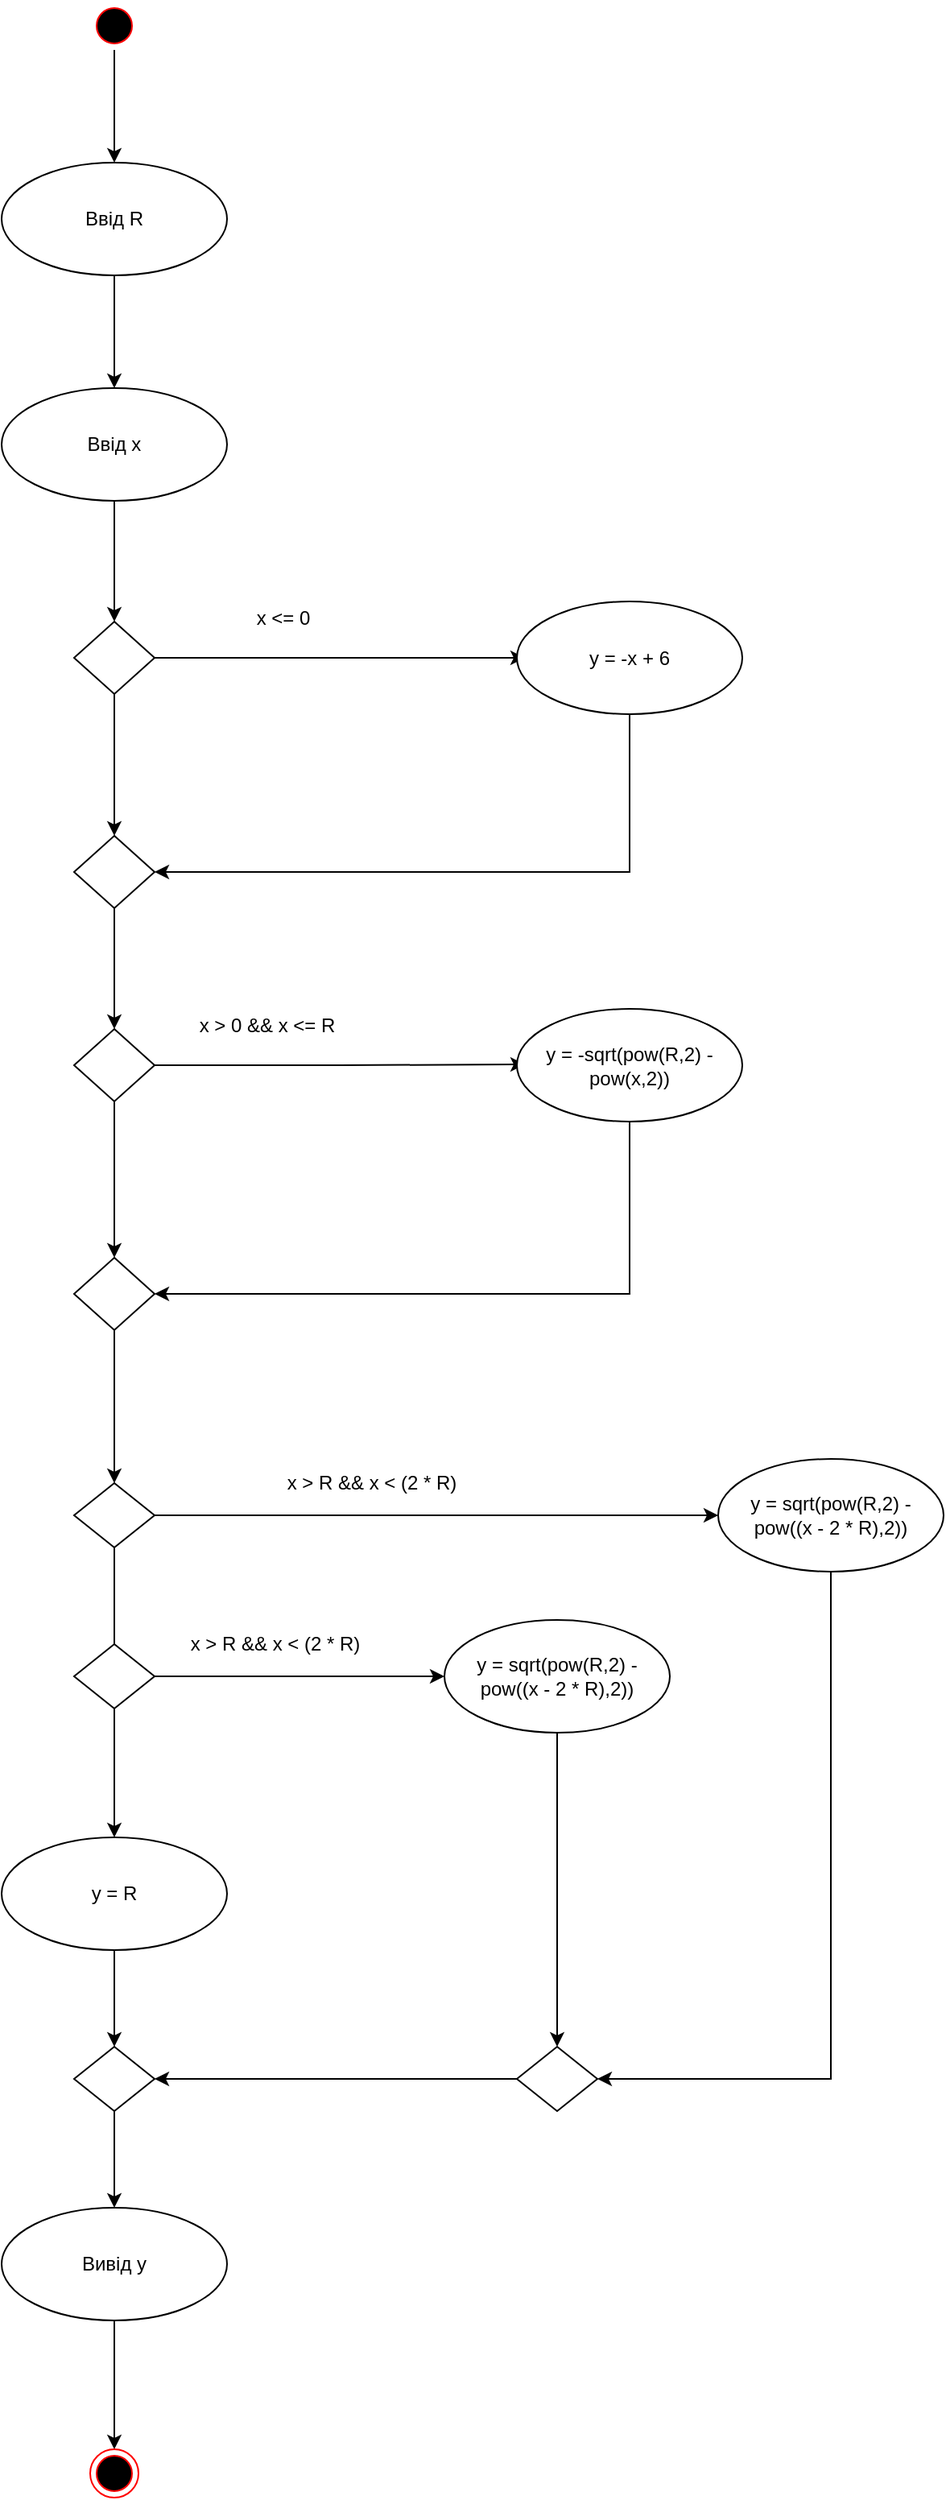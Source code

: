 <mxfile version="13.9.9" type="device"><diagram id="fRpbFW8tIJP6uSnReIWh" name="Page-1"><mxGraphModel dx="1038" dy="607" grid="1" gridSize="10" guides="1" tooltips="1" connect="1" arrows="1" fold="1" page="1" pageScale="1" pageWidth="850" pageHeight="1100" math="0" shadow="0"><root><mxCell id="0"/><mxCell id="1" parent="0"/><mxCell id="Yoc7W-kg2ZBhKwNqIMlI-5" style="edgeStyle=orthogonalEdgeStyle;rounded=0;orthogonalLoop=1;jettySize=auto;html=1;exitX=0.5;exitY=1;exitDx=0;exitDy=0;" edge="1" parent="1" source="Yoc7W-kg2ZBhKwNqIMlI-3" target="Yoc7W-kg2ZBhKwNqIMlI-6"><mxGeometry relative="1" as="geometry"><mxPoint x="105" y="100" as="targetPoint"/></mxGeometry></mxCell><mxCell id="Yoc7W-kg2ZBhKwNqIMlI-3" value="" style="ellipse;html=1;shape=startState;fillColor=#000000;strokeColor=#ff0000;" vertex="1" parent="1"><mxGeometry x="90" y="10" width="30" height="30" as="geometry"/></mxCell><mxCell id="Yoc7W-kg2ZBhKwNqIMlI-8" value="" style="edgeStyle=orthogonalEdgeStyle;rounded=0;orthogonalLoop=1;jettySize=auto;html=1;" edge="1" parent="1" source="Yoc7W-kg2ZBhKwNqIMlI-6" target="Yoc7W-kg2ZBhKwNqIMlI-7"><mxGeometry relative="1" as="geometry"/></mxCell><mxCell id="Yoc7W-kg2ZBhKwNqIMlI-6" value="Ввід R" style="ellipse;whiteSpace=wrap;html=1;" vertex="1" parent="1"><mxGeometry x="35" y="110" width="140" height="70" as="geometry"/></mxCell><mxCell id="Yoc7W-kg2ZBhKwNqIMlI-10" value="" style="edgeStyle=orthogonalEdgeStyle;rounded=0;orthogonalLoop=1;jettySize=auto;html=1;" edge="1" parent="1" source="Yoc7W-kg2ZBhKwNqIMlI-7" target="Yoc7W-kg2ZBhKwNqIMlI-9"><mxGeometry relative="1" as="geometry"><Array as="points"><mxPoint x="105" y="390"/><mxPoint x="105" y="390"/></Array></mxGeometry></mxCell><mxCell id="Yoc7W-kg2ZBhKwNqIMlI-7" value="Ввід x" style="ellipse;whiteSpace=wrap;html=1;" vertex="1" parent="1"><mxGeometry x="35" y="250" width="140" height="70" as="geometry"/></mxCell><mxCell id="Yoc7W-kg2ZBhKwNqIMlI-12" value="" style="edgeStyle=orthogonalEdgeStyle;rounded=0;orthogonalLoop=1;jettySize=auto;html=1;" edge="1" parent="1" source="Yoc7W-kg2ZBhKwNqIMlI-9"><mxGeometry relative="1" as="geometry"><mxPoint x="360" y="417.5" as="targetPoint"/></mxGeometry></mxCell><mxCell id="Yoc7W-kg2ZBhKwNqIMlI-9" value="" style="rhombus;whiteSpace=wrap;html=1;" vertex="1" parent="1"><mxGeometry x="80" y="395" width="50" height="45" as="geometry"/></mxCell><mxCell id="Yoc7W-kg2ZBhKwNqIMlI-17" style="edgeStyle=orthogonalEdgeStyle;rounded=0;orthogonalLoop=1;jettySize=auto;html=1;exitX=0.5;exitY=1;exitDx=0;exitDy=0;entryX=1;entryY=0.5;entryDx=0;entryDy=0;" edge="1" parent="1" source="Yoc7W-kg2ZBhKwNqIMlI-13" target="Yoc7W-kg2ZBhKwNqIMlI-16"><mxGeometry relative="1" as="geometry"/></mxCell><mxCell id="Yoc7W-kg2ZBhKwNqIMlI-13" value="y = -x + 6" style="ellipse;whiteSpace=wrap;html=1;" vertex="1" parent="1"><mxGeometry x="355" y="382.5" width="140" height="70" as="geometry"/></mxCell><mxCell id="Yoc7W-kg2ZBhKwNqIMlI-14" value="x &lt;= 0" style="text;html=1;strokeColor=none;fillColor=none;align=center;verticalAlign=middle;whiteSpace=wrap;rounded=0;" vertex="1" parent="1"><mxGeometry x="190" y="382.5" width="40" height="20" as="geometry"/></mxCell><mxCell id="Yoc7W-kg2ZBhKwNqIMlI-15" value="" style="edgeStyle=orthogonalEdgeStyle;rounded=0;orthogonalLoop=1;jettySize=auto;html=1;exitX=0.5;exitY=1;exitDx=0;exitDy=0;" edge="1" target="Yoc7W-kg2ZBhKwNqIMlI-16" parent="1" source="Yoc7W-kg2ZBhKwNqIMlI-9"><mxGeometry relative="1" as="geometry"><mxPoint x="105" y="470" as="sourcePoint"/></mxGeometry></mxCell><mxCell id="Yoc7W-kg2ZBhKwNqIMlI-16" value="" style="rhombus;whiteSpace=wrap;html=1;" vertex="1" parent="1"><mxGeometry x="80" y="528" width="50" height="45" as="geometry"/></mxCell><mxCell id="Yoc7W-kg2ZBhKwNqIMlI-18" value="" style="edgeStyle=orthogonalEdgeStyle;rounded=0;orthogonalLoop=1;jettySize=auto;html=1;exitX=0.5;exitY=1;exitDx=0;exitDy=0;" edge="1" target="Yoc7W-kg2ZBhKwNqIMlI-19" parent="1" source="Yoc7W-kg2ZBhKwNqIMlI-16"><mxGeometry relative="1" as="geometry"><mxPoint x="105" y="573" as="sourcePoint"/></mxGeometry></mxCell><mxCell id="Yoc7W-kg2ZBhKwNqIMlI-19" value="" style="rhombus;whiteSpace=wrap;html=1;" vertex="1" parent="1"><mxGeometry x="80" y="648" width="50" height="45" as="geometry"/></mxCell><mxCell id="Yoc7W-kg2ZBhKwNqIMlI-20" value="" style="edgeStyle=orthogonalEdgeStyle;rounded=0;orthogonalLoop=1;jettySize=auto;html=1;exitX=1;exitY=0.5;exitDx=0;exitDy=0;" edge="1" parent="1" source="Yoc7W-kg2ZBhKwNqIMlI-19"><mxGeometry relative="1" as="geometry"><mxPoint x="130" y="670.5" as="sourcePoint"/><mxPoint x="360" y="670" as="targetPoint"/><Array as="points"><mxPoint x="245" y="671"/></Array></mxGeometry></mxCell><mxCell id="Yoc7W-kg2ZBhKwNqIMlI-25" style="edgeStyle=orthogonalEdgeStyle;rounded=0;orthogonalLoop=1;jettySize=auto;html=1;exitX=0.5;exitY=1;exitDx=0;exitDy=0;entryX=1;entryY=0.5;entryDx=0;entryDy=0;" edge="1" parent="1" source="Yoc7W-kg2ZBhKwNqIMlI-21" target="Yoc7W-kg2ZBhKwNqIMlI-24"><mxGeometry relative="1" as="geometry"/></mxCell><mxCell id="Yoc7W-kg2ZBhKwNqIMlI-21" value="y = -sqrt(pow(R,2) - pow(x,2))" style="ellipse;whiteSpace=wrap;html=1;" vertex="1" parent="1"><mxGeometry x="355" y="635.5" width="140" height="70" as="geometry"/></mxCell><mxCell id="Yoc7W-kg2ZBhKwNqIMlI-22" value="x &gt; 0 &amp;&amp; x &lt;= R" style="text;html=1;strokeColor=none;fillColor=none;align=center;verticalAlign=middle;whiteSpace=wrap;rounded=0;" vertex="1" parent="1"><mxGeometry x="150" y="635.5" width="100" height="20" as="geometry"/></mxCell><mxCell id="Yoc7W-kg2ZBhKwNqIMlI-23" value="" style="edgeStyle=orthogonalEdgeStyle;rounded=0;orthogonalLoop=1;jettySize=auto;html=1;exitX=0.5;exitY=1;exitDx=0;exitDy=0;" edge="1" target="Yoc7W-kg2ZBhKwNqIMlI-24" parent="1" source="Yoc7W-kg2ZBhKwNqIMlI-19"><mxGeometry relative="1" as="geometry"><mxPoint x="105" y="710" as="sourcePoint"/><Array as="points"/></mxGeometry></mxCell><mxCell id="Yoc7W-kg2ZBhKwNqIMlI-24" value="" style="rhombus;whiteSpace=wrap;html=1;" vertex="1" parent="1"><mxGeometry x="80" y="790" width="50" height="45" as="geometry"/></mxCell><mxCell id="Yoc7W-kg2ZBhKwNqIMlI-26" value="" style="edgeStyle=orthogonalEdgeStyle;rounded=0;orthogonalLoop=1;jettySize=auto;html=1;exitX=0.5;exitY=1;exitDx=0;exitDy=0;" edge="1" target="Yoc7W-kg2ZBhKwNqIMlI-27" parent="1" source="Yoc7W-kg2ZBhKwNqIMlI-24"><mxGeometry relative="1" as="geometry"><mxPoint x="105" y="860" as="sourcePoint"/><Array as="points"/></mxGeometry></mxCell><mxCell id="Yoc7W-kg2ZBhKwNqIMlI-33" value="" style="edgeStyle=orthogonalEdgeStyle;rounded=0;orthogonalLoop=1;jettySize=auto;html=1;entryX=0;entryY=0.5;entryDx=0;entryDy=0;" edge="1" parent="1" source="Yoc7W-kg2ZBhKwNqIMlI-27" target="Yoc7W-kg2ZBhKwNqIMlI-30"><mxGeometry relative="1" as="geometry"/></mxCell><mxCell id="Yoc7W-kg2ZBhKwNqIMlI-34" style="edgeStyle=orthogonalEdgeStyle;rounded=0;orthogonalLoop=1;jettySize=auto;html=1;exitX=0.5;exitY=1;exitDx=0;exitDy=0;" edge="1" parent="1" source="Yoc7W-kg2ZBhKwNqIMlI-27"><mxGeometry relative="1" as="geometry"><mxPoint x="105" y="1070" as="targetPoint"/></mxGeometry></mxCell><mxCell id="Yoc7W-kg2ZBhKwNqIMlI-27" value="" style="rhombus;whiteSpace=wrap;html=1;" vertex="1" parent="1"><mxGeometry x="80" y="930" width="50" height="40" as="geometry"/></mxCell><mxCell id="Yoc7W-kg2ZBhKwNqIMlI-47" style="edgeStyle=orthogonalEdgeStyle;rounded=0;orthogonalLoop=1;jettySize=auto;html=1;exitX=0.5;exitY=1;exitDx=0;exitDy=0;entryX=1;entryY=0.5;entryDx=0;entryDy=0;" edge="1" parent="1" source="Yoc7W-kg2ZBhKwNqIMlI-30" target="Yoc7W-kg2ZBhKwNqIMlI-43"><mxGeometry relative="1" as="geometry"/></mxCell><mxCell id="Yoc7W-kg2ZBhKwNqIMlI-30" value="y = sqrt(pow(R,2) - pow((x - 2 * R),2))" style="ellipse;whiteSpace=wrap;html=1;" vertex="1" parent="1"><mxGeometry x="480" y="915" width="140" height="70" as="geometry"/></mxCell><mxCell id="Yoc7W-kg2ZBhKwNqIMlI-31" value="x &amp;gt; R &amp;amp;&amp;amp; x &amp;lt; (2 * R)" style="text;html=1;strokeColor=none;fillColor=none;align=center;verticalAlign=middle;whiteSpace=wrap;rounded=0;" vertex="1" parent="1"><mxGeometry x="210" y="920" width="110" height="20" as="geometry"/></mxCell><mxCell id="Yoc7W-kg2ZBhKwNqIMlI-40" style="edgeStyle=orthogonalEdgeStyle;rounded=0;orthogonalLoop=1;jettySize=auto;html=1;exitX=0.5;exitY=1;exitDx=0;exitDy=0;" edge="1" parent="1" source="Yoc7W-kg2ZBhKwNqIMlI-35"><mxGeometry relative="1" as="geometry"><mxPoint x="105" y="1150" as="targetPoint"/></mxGeometry></mxCell><mxCell id="Yoc7W-kg2ZBhKwNqIMlI-35" value="" style="rhombus;whiteSpace=wrap;html=1;" vertex="1" parent="1"><mxGeometry x="80" y="1030" width="50" height="40" as="geometry"/></mxCell><mxCell id="Yoc7W-kg2ZBhKwNqIMlI-37" value="" style="edgeStyle=orthogonalEdgeStyle;rounded=0;orthogonalLoop=1;jettySize=auto;html=1;entryX=0;entryY=0.5;entryDx=0;entryDy=0;exitX=1;exitY=0.5;exitDx=0;exitDy=0;" edge="1" target="Yoc7W-kg2ZBhKwNqIMlI-38" parent="1" source="Yoc7W-kg2ZBhKwNqIMlI-35"><mxGeometry relative="1" as="geometry"><mxPoint x="150" y="1050" as="sourcePoint"/><Array as="points"/></mxGeometry></mxCell><mxCell id="Yoc7W-kg2ZBhKwNqIMlI-42" style="edgeStyle=orthogonalEdgeStyle;rounded=0;orthogonalLoop=1;jettySize=auto;html=1;exitX=0.5;exitY=1;exitDx=0;exitDy=0;entryX=0.5;entryY=0;entryDx=0;entryDy=0;" edge="1" parent="1" source="Yoc7W-kg2ZBhKwNqIMlI-38" target="Yoc7W-kg2ZBhKwNqIMlI-43"><mxGeometry relative="1" as="geometry"><mxPoint x="380" y="1280" as="targetPoint"/></mxGeometry></mxCell><mxCell id="Yoc7W-kg2ZBhKwNqIMlI-38" value="y = sqrt(pow(R,2) - pow((x - 2 * R),2))" style="ellipse;whiteSpace=wrap;html=1;" vertex="1" parent="1"><mxGeometry x="310" y="1015" width="140" height="70" as="geometry"/></mxCell><mxCell id="Yoc7W-kg2ZBhKwNqIMlI-39" value="x &amp;gt; R &amp;amp;&amp;amp; x &amp;lt; (2 * R)" style="text;html=1;strokeColor=none;fillColor=none;align=center;verticalAlign=middle;whiteSpace=wrap;rounded=0;" vertex="1" parent="1"><mxGeometry x="150" y="1020" width="110" height="20" as="geometry"/></mxCell><mxCell id="Yoc7W-kg2ZBhKwNqIMlI-45" style="edgeStyle=orthogonalEdgeStyle;rounded=0;orthogonalLoop=1;jettySize=auto;html=1;exitX=0.5;exitY=1;exitDx=0;exitDy=0;entryX=0.5;entryY=0;entryDx=0;entryDy=0;" edge="1" parent="1" source="Yoc7W-kg2ZBhKwNqIMlI-41" target="Yoc7W-kg2ZBhKwNqIMlI-44"><mxGeometry relative="1" as="geometry"/></mxCell><mxCell id="Yoc7W-kg2ZBhKwNqIMlI-41" value="y = R" style="ellipse;whiteSpace=wrap;html=1;" vertex="1" parent="1"><mxGeometry x="35" y="1150" width="140" height="70" as="geometry"/></mxCell><mxCell id="Yoc7W-kg2ZBhKwNqIMlI-46" style="edgeStyle=orthogonalEdgeStyle;rounded=0;orthogonalLoop=1;jettySize=auto;html=1;entryX=1;entryY=0.5;entryDx=0;entryDy=0;" edge="1" parent="1" source="Yoc7W-kg2ZBhKwNqIMlI-43" target="Yoc7W-kg2ZBhKwNqIMlI-44"><mxGeometry relative="1" as="geometry"/></mxCell><mxCell id="Yoc7W-kg2ZBhKwNqIMlI-43" value="" style="rhombus;whiteSpace=wrap;html=1;" vertex="1" parent="1"><mxGeometry x="355" y="1280" width="50" height="40" as="geometry"/></mxCell><mxCell id="Yoc7W-kg2ZBhKwNqIMlI-49" value="" style="edgeStyle=orthogonalEdgeStyle;rounded=0;orthogonalLoop=1;jettySize=auto;html=1;" edge="1" parent="1" source="Yoc7W-kg2ZBhKwNqIMlI-44"><mxGeometry relative="1" as="geometry"><mxPoint x="105" y="1380" as="targetPoint"/></mxGeometry></mxCell><mxCell id="Yoc7W-kg2ZBhKwNqIMlI-44" value="" style="rhombus;whiteSpace=wrap;html=1;" vertex="1" parent="1"><mxGeometry x="80" y="1280" width="50" height="40" as="geometry"/></mxCell><mxCell id="Yoc7W-kg2ZBhKwNqIMlI-52" style="edgeStyle=orthogonalEdgeStyle;rounded=0;orthogonalLoop=1;jettySize=auto;html=1;exitX=0.5;exitY=1;exitDx=0;exitDy=0;entryX=0.5;entryY=0;entryDx=0;entryDy=0;" edge="1" parent="1" source="Yoc7W-kg2ZBhKwNqIMlI-50" target="Yoc7W-kg2ZBhKwNqIMlI-51"><mxGeometry relative="1" as="geometry"/></mxCell><mxCell id="Yoc7W-kg2ZBhKwNqIMlI-50" value="Вивід y" style="ellipse;whiteSpace=wrap;html=1;" vertex="1" parent="1"><mxGeometry x="35" y="1380" width="140" height="70" as="geometry"/></mxCell><mxCell id="Yoc7W-kg2ZBhKwNqIMlI-51" value="" style="ellipse;html=1;shape=endState;fillColor=#000000;strokeColor=#ff0000;" vertex="1" parent="1"><mxGeometry x="90" y="1530" width="30" height="30" as="geometry"/></mxCell></root></mxGraphModel></diagram></mxfile>